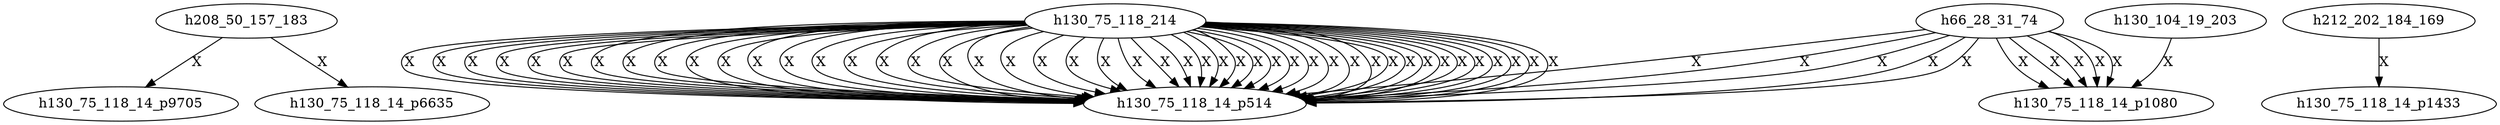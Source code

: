 digraph firewall {
	graph [fontsize=14, fontname="Times-Roman", fontcolor=black, color=black];
	node [label="\N", fontsize=14, fontname="Times-Roman", fontcolor=black, shape=ellipse, color=black];
	edge [fontsize=14, fontname="Times-Roman", fontcolor=black, color=black];
	graph [bb="0,0,3229,134"];
	h208_50_157_183 [pos="171,106", width="1.81", height="0.50"];
	h130_75_118_14_p9705 [pos="81,18", width="2.25", height="0.50"];
	h130_75_118_14_p6635 [pos="261,18", width="2.25", height="0.50"];
	h130_75_118_214 [pos="1389,106", width="1.75", height="0.50"];
	h130_75_118_14_p514 [pos="1509,18", width="2.14", height="0.50"];
	h130_104_19_203 [pos="2997,106", width="1.81", height="0.50"];
	h130_75_118_14_p1080 [pos="2877,18", width="2.25", height="0.50"];
	h66_28_31_74 [pos="2733,106", width="1.50", height="0.50"];
	h212_202_184_169 [pos="3148,106", width="1.89", height="0.50"];
	h130_75_118_14_p1433 [pos="3148,18", width="2.25", height="0.50"];
	h208_50_157_183 -> h130_75_118_14_p9705 [label=X, pos="e,99,36 153,89 139,75 121,57 106,43", lp="141,62"];
	h208_50_157_183 -> h130_75_118_14_p6635 [label=X, pos="e,243,36 189,89 203,75 221,57 236,43", lp="230,62"];
	h130_75_118_214 -> h130_75_118_14_p514 [label=X, pos="e,1432,19 1326,105 1161,102 729,92 707,70 703,64 703,59 707,54 732,27 1219,20 1422,19", lp="717,62"];
	h130_75_118_214 -> h130_75_118_14_p514 [label=X, pos="e,1434,23 1330,100 1292,94 1247,85 1235,70 1231,64 1231,59 1235,54 1247,40 1348,29 1424,24", lp="1245,62"];
	h130_75_118_214 -> h130_75_118_14_p514 [label=X, pos="e,1585,21 1451,104 1542,99 1700,89 1717,70 1722,64 1722,59 1717,54 1701,35 1645,26 1595,22", lp="1728,62"];
	h130_75_118_214 -> h130_75_118_14_p514 [label=X, pos="e,1586,19 1452,106 1645,104 2218,98 2245,70 2250,64 2250,59 2245,54 2196,2 1677,22 1605,20 1602,20 1599,20 1596,20", lp="2256,62"];
	h130_104_19_203 -> h130_75_118_14_p1080 [label=X, pos="e,2928,32 2989,88 2984,77 2975,63 2965,54 2957,47 2947,41 2937,36", lp="2985,62"];
	h66_28_31_74 -> h130_75_118_14_p1080 [label=X, pos="e,2860,36 2772,93 2787,87 2806,79 2821,70 2832,62 2843,53 2853,43", lp="2844,62"];
	h66_28_31_74 -> h130_75_118_14_p1080 [label=X, pos="e,2873,36 2785,101 2814,95 2829,94 2854,70 2861,63 2865,54 2869,46", lp="2869,62"];
	h66_28_31_74 -> h130_75_118_14_p1080 [label=X, pos="e,2882,36 2787,104 2830,98 2854,106 2879,70 2883,63 2884,54 2883,46", lp="2888,62"];
	h66_28_31_74 -> h130_75_118_14_p1080 [label=X, pos="e,2814,29 2742,88 2749,77 2759,63 2771,54 2785,43 2794,37 2805,33", lp="2777,62"];
	h66_28_31_74 -> h130_75_118_14_p1080 [label=X, pos="e,2827,32 2763,91 2770,85 2776,79 2787,70 2794,63 2795,60 2803,54 2810,48 2815,43 2819,39", lp="2809,62"];
	h130_75_118_214 -> h130_75_118_14_p514 [label=X, pos="e,1432,18 1326,105 1291,105 1247,104 1208,104 1178,103 1170,103 1139,102 1094,100 355,102 323,70 319,64 319,59 323,54 360,15 122\
9,20 1282,20 1328,19 1380,19 1422,18", lp="335,62"];
	h130_75_118_214 -> h130_75_118_14_p514 [label=X, pos="e,1432,18 1326,105 1301,105 1273,104 1247,104 1222,103 1216,102 1190,102 1123,99 1107,100 1039,98 995,96 984,95 939,94 908,92 39\
3,92 371,70 367,64 367,59 371,54 406,17 1232,20 1282,20 1328,19 1380,19 1422,18", lp="383,62"];
	h130_75_118_214 -> h130_75_118_14_p514 [label=X, pos="e,1432,18 1326,105 1304,105 1279,104 1256,104 1234,103 1229,102 1206,102 1174,100 945,93 912,92 886,91 880,91 853,90 829,89 436,\
87 419,70 415,64 415,59 419,54 453,19 1235,20 1282,20 1328,19 1380,19 1422,18", lp="433,62"];
	h130_75_118_214 -> h130_75_118_14_p514 [label=X, pos="e,1432,18 1326,105 1305,105 1280,104 1258,104 1237,103 1232,102 1210,102 1072,96 1037,96 898,90 881,89 876,88 858,88 832,86 826,\
87 799,86 781,85 480,83 467,70 463,64 463,59 467,54 490,30 1024,24 1056,24 1157,21 1182,21 1282,20 1328,19 1380,19 1422,18", lp="482,62"];
	h130_75_118_214 -> h130_75_118_14_p514 [label=X, pos="e,1432,18 1326,105 1305,105 1281,104 1259,104 1238,103 1233,102 1211,102 1144,99 976,93 908,90 880,88 872,87 843,86 843,85 756,8\
2 755,82 742,81 525,79 515,70 511,64 511,59 515,54 530,38 883,31 904,30 949,27 961,27 1005,26 1050,24 1061,24 1105,24 1145,23 12\
43,20 1282,20 1328,19 1380,19 1422,18", lp="533,62"];
	h130_75_118_214 -> h130_75_118_14_p514 [label=X, pos="e,1432,18 1326,105 1305,105 1281,104 1259,104 1239,103 1233,102 1212,102 1164,100 1152,99 1103,98 1062,96 1051,95 1009,94 969,92\
 959,92 918,90 888,88 881,87 850,86 850,85 564,70 563,70 559,64 559,59 563,54 572,45 771,38 783,38 796,37 800,36 812,36 826,35 8\
30,34 843,34 861,32 866,32 883,32 921,30 930,29 967,28 992,26 999,26 1023,26 1065,24 1169,23 1210,22 1243,21 1250,20 1282,20 132\
8,19 1380,19 1422,18", lp="600,62"];
	h130_75_118_214 -> h130_75_118_14_p514 [label=X, pos="e,1432,18 1326,105 1305,105 1281,104 1259,104 1239,103 1233,102 1212,102 1146,99 1130,98 1063,96 1042,95 1036,94 1014,94 972,92 \
961,92 918,90 891,88 884,87 856,86 841,85 837,84 821,84 807,83 803,82 788,82 729,77 715,75 655,72 653,71 613,71 611,70 607,64 60\
7,59 611,54 618,47 765,40 774,40 786,39 788,38 799,38 812,37 816,36 828,36 840,35 843,34 854,34 906,30 918,30 969,28 1003,26 101\
1,26 1044,26 1080,25 1090,24 1125,24 1134,23 1274,20 1282,20 1328,19 1380,19 1422,18", lp="661,62"];
	h130_75_118_214 -> h130_75_118_14_p514 [label=X, pos="e,1432,18 1326,105 1305,105 1281,104 1259,104 1239,103 1233,102 1212,102 1147,99 985,93 919,90 910,89 840,84 830,84 823,83 694,7\
5 688,70 684,64 684,59 688,54 699,41 708,48 724,46 756,40 835,36 866,34 914,30 926,29 973,28 1002,26 1010,26 1038,26 1118,23 113\
9,24 1218,22 1247,21 1254,20 1282,20 1308,19 1370,18 1422,18", lp="705,62"];
	h130_75_118_214 -> h130_75_118_14_p514 [label=X, pos="e,1432,20 1326,104 1275,101 766,81 755,70 751,64 751,59 755,54 767,41 1336,22 1422,20", lp="773,62"];
	h130_75_118_214 -> h130_75_118_14_p514 [label=X, pos="e,1432,19 1326,103 1321,103 1319,102 1312,102 1288,99 1281,99 1256,98 1250,97 808,74 803,70 799,64 799,59 803,54 814,42 1355,24 \
1370,24 1384,23 1388,23 1401,22 1410,21 1413,20 1422,20", lp="831,62"];
	h130_75_118_214 -> h130_75_118_14_p514 [label=X, pos="e,1432,20 1327,102 1323,101 1320,101 1313,100 1295,97 1291,97 1272,96 1270,95 854,72 851,70 847,64 847,59 851,54 852,53 1386,24 \
1386,24 1396,23 1399,22 1408,22 1414,21 1416,21 1422,20", lp="882,62"];
	h130_75_118_214 -> h130_75_118_14_p514 [label=X, pos="e,1432,20 1328,102 1325,101 1322,100 1318,100 1310,98 1282,94 1281,94 1270,92 1267,92 1254,92 1253,91 900,70 899,70 895,64 895,5\
9 899,54 900,53 1216,36 1217,36 1278,32 1293,32 1353,28 1372,26 1376,25 1394,24 1407,22 1411,21 1422,21", lp="933,62"];
	h130_75_118_214 -> h130_75_118_14_p514 [label=X, pos="e,1432,20 1328,101 1318,99 1304,96 1301,96 1291,94 1289,93 1278,92 1273,91 1271,90 1265,90 1254,88 1251,88 1239,88 1182,84 1168,\
83 1110,80 1110,80 947,70 947,70 943,64 943,59 947,54 948,53 1256,36 1256,36 1270,35 1273,34 1286,34 1299,33 1302,33 1314,32 133\
4,30 1339,29 1358,28 1377,26 1382,26 1400,24 1410,23 1415,22 1422,21", lp="980,62"];
	h130_75_118_214 -> h130_75_118_14_p514 [label=X, pos="e,1432,20 1328,102 1307,97 1299,92 1272,88 1166,70 1138,78 1029,72 1026,71 998,72 995,70 991,64 991,59 995,54 997,52 1157,44 115\
9,44 1210,40 1222,39 1272,36 1296,34 1301,34 1324,32 1360,28 1368,28 1403,24 1412,23 1416,22 1422,21", lp="1019,62"];
	h130_75_118_214 -> h130_75_118_14_p514 [label=X, pos="e,1432,20 1328,102 1306,97 1272,86 1256,84 1247,81 1244,81 1234,80 1210,75 1204,73 1178,72 1175,71 1046,72 1043,70 1039,64 1039,\
59 1043,54 1047,50 1129,48 1133,48 1254,39 1285,39 1404,24 1413,23 1417,22 1422,21", lp="1117,62"];
	h130_75_118_214 -> h130_75_118_14_p514 [label=X, pos="e,1432,20 1328,101 1309,97 1282,88 1268,86 1247,80 1241,78 1219,74 1214,72 1213,72 1207,72 1204,71 1094,72 1091,70 1087,64 1087,\
59 1091,54 1095,50 1171,48 1175,48 1278,39 1304,37 1405,24 1413,23 1417,22 1422,21", lp="1156,62"];
	h130_75_118_214 -> h130_75_118_14_p514 [label=X, pos="e,1432,20 1329,101 1307,94 1234,73 1222,72 1218,71 1143,73 1139,70 1135,64 1135,59 1139,54 1140,52 1239,44 1240,44 1264,41 1269,\
40 1292,38 1343,31 1356,31 1406,24 1414,23 1417,22 1422,21", lp="1168,62"];
	h130_75_118_214 -> h130_75_118_14_p514 [label=X, pos="e,1432,20 1328,101 1301,93 1238,74 1227,72 1225,71 1218,71 1216,70 1212,64 1212,59 1216,54 1224,44 1260,43 1272,42 1332,32 1347,\
32 1406,24 1414,23 1417,22 1422,21", lp="1233,62"];
	h130_75_118_214 -> h130_75_118_14_p514 [label=X, pos="e,1437,25 1334,97 1299,89 1264,76 1283,54 1292,43 1367,32 1427,26", lp="1289,62"];
	h130_75_118_214 -> h130_75_118_14_p514 [label=X, pos="e,1442,27 1354,91 1336,81 1320,68 1331,54 1338,46 1387,36 1432,29", lp="1338,62"];
	h130_75_118_214 -> h130_75_118_14_p514 [label=X, pos="e,1445,28 1379,88 1375,77 1372,63 1379,54 1387,44 1410,36 1435,30", lp="1385,62"];
	h130_75_118_214 -> h130_75_118_14_p514 [label=X, pos="e,1464,33 1399,88 1405,77 1415,63 1427,54 1435,47 1445,42 1455,37", lp="1433,62"];
	h130_75_118_214 -> h130_75_118_14_p514 [label=X, pos="e,1492,36 1423,91 1447,77 1469,58 1484,43", lp="1478,62"];
	h130_75_118_214 -> h130_75_118_14_p514 [label=X, pos="e,1505,36 1445,98 1462,93 1473,87 1488,70 1494,63 1499,54 1502,46", lp="1505,62"];
	h130_75_118_214 -> h130_75_118_14_p514 [label=X, pos="e,1517,36 1451,102 1481,95 1498,97 1515,70 1520,63 1520,54 1519,46", lp="1527,62"];
	h130_75_118_214 -> h130_75_118_14_p514 [label=X, pos="e,1535,35 1452,104 1453,104 1453,104 1454,104 1494,99 1517,104 1537,70 1543,60 1544,51 1540,44", lp="1550,62"];
	h130_75_118_214 -> h130_75_118_14_p514 [label=X, pos="e,1556,32 1452,105 1458,104 1463,104 1466,104 1479,102 1482,102 1493,100 1526,94 1543,97 1560,70 1567,59 1567,49 1562,40", lp="1573,62"];
	h130_75_118_214 -> h130_75_118_14_p514 [label=X, pos="e,1574,28 1452,105 1461,104 1468,104 1472,104 1498,101 1570,91 1583,70 1591,57 1589,45 1581,35", lp="1596,62"];
	h130_75_118_214 -> h130_75_118_14_p514 [label=X, pos="e,1586,19 1452,105 1464,105 1476,104 1488,104 1545,102 1704,114 1738,70 1764,36 1703,39 1692,36 1684,33 1666,29 1661,28 1658,27 \
1657,26 1652,26 1632,22 1627,21 1605,20 1603,20 1600,20 1596,19", lp="1752,62"];
	h130_75_118_214 -> h130_75_118_14_p514 [label=X, pos="e,1586,18 1452,105 1488,105 1529,105 1547,104 1581,102 1589,102 1622,100 1631,99 1633,98 1641,98 1658,96 1662,96 1677,94 1688,92\
 1691,90 1701,88 1725,81 1760,73 1762,70 1767,64 1766,60 1762,54 1752,36 1740,40 1719,36 1692,30 1686,28 1658,24 1646,21 1643,20\
 1630,20 1626,19 1613,19 1596,18", lp="1773,62"];
	h130_75_118_214 -> h130_75_118_14_p514 [label=X, pos="e,1586,18 1452,106 1500,105 1560,105 1585,104 1597,103 1600,102 1611,102 1633,100 1639,100 1660,98 1674,96 1677,96 1690,94 1732,\
85 1757,103 1783,70 1788,64 1787,60 1783,54 1771,34 1758,38 1734,34 1709,29 1702,28 1676,24 1665,22 1663,20 1651,20 1645,19 1622\
,19 1596,18", lp="1794,62"];
	h130_75_118_214 -> h130_75_118_14_p514 [label=X, pos="e,1586,18 1452,106 1503,105 1572,105 1599,104 1616,103 1620,103 1636,102 1667,99 1675,99 1705,94 1750,86 1777,106 1804,70 1809,6\
4 1808,60 1804,54 1791,32 1777,35 1751,32 1720,27 1713,26 1681,22 1674,21 1672,20 1664,20 1657,19 1628,19 1596,18", lp="1815,62"];
	h130_75_118_214 -> h130_75_118_14_p514 [label=X, pos="e,1586,18 1452,106 1509,105 1587,105 1618,104 1635,103 1640,103 1656,102 1692,98 1701,97 1736,92 1777,86 1801,102 1825,70 1830,6\
4 1829,60 1825,54 1811,30 1796,33 1769,30 1733,25 1724,22 1687,20 1678,19 1637,18 1596,18", lp="1836,62"];
	h130_75_118_214 -> h130_75_118_14_p514 [label=X, pos="e,1586,18 1452,106 1514,105 1603,105 1638,104 1657,103 1661,103 1679,102 1688,101 1690,100 1697,100 1705,99 1707,99 1714,98 1737\
,94 1742,93 1764,90 1802,83 1824,100 1846,70 1851,64 1850,60 1846,54 1832,29 1817,31 1788,28 1754,23 1746,21 1711,20 1700,19 164\
6,18 1596,18", lp="1857,62"];
	h130_75_118_214 -> h130_75_118_14_p514 [label=X, pos="e,1586,18 1452,106 1526,105 1640,105 1659,104 1673,103 1676,103 1689,102 1707,100 1712,100 1729,98 1751,95 1757,93 1778,90 1819,\
83 1843,102 1867,70 1887,44 1841,31 1808,26 1783,21 1776,21 1750,20 1735,19 1659,18 1596,18", lp="1880,62"];
	h130_75_118_214 -> h130_75_118_14_p514 [label=X, pos="e,1586,18 1452,106 1530,105 1654,105 1675,104 1706,102 1713,102 1743,98 1772,94 1779,92 1806,88 1844,81 1867,100 1890,70 1915,38\
 1852,30 1812,24 1798,21 1795,20 1780,20 1762,19 1668,18 1596,18", lp="1903,62"];
	h130_75_118_214 -> h130_75_118_14_p514 [label=X, pos="e,1586,18 1452,106 1538,105 1682,105 1706,104 1731,102 1738,101 1762,98 1799,93 1808,90 1844,84 1863,80 1913,70 1913,70 1941,36 \
1871,31 1828,24 1818,22 1815,20 1804,20 1794,19 1680,18 1596,18", lp="1927,62"];
	h130_75_118_214 -> h130_75_118_14_p514 [label=X, pos="e,1586,18 1452,106 1541,105 1694,105 1719,104 1757,101 1767,99 1804,94 1864,84 1899,116 1937,70 1967,35 1891,31 1846,24 1834,21 \
1830,20 1817,20 1806,19 1684,18 1596,18", lp="1952,62"];
	h130_75_118_214 -> h130_75_118_14_p514 [label=X, pos="e,1586,18 1452,106 1546,105 1719,105 1781,104 1839,102 1854,101 1911,100 1966,98 1980,98 2034,96 2080,93 2092,93 2137,90 2195,85\
 2231,115 2266,70 2311,13 2185,23 2113,20 2089,18 1758,18 1596,18", lp="2282,62"];
	h130_75_118_214 -> h130_75_118_14_p514 [label=X, pos="e,1586,18 1452,106 1559,105 1773,105 1847,104 1904,102 1918,101 1973,100 2024,98 2036,98 2086,96 2133,93 2263,105 2292,70 2313,4\
5 2272,23 2240,20 2232,18 1789,18 1596,18", lp="2305,62"];
	h130_75_118_214 -> h130_75_118_14_p514 [label=X, pos="e,1586,18 1452,106 1582,106 1867,105 1911,104 1964,103 1978,101 2030,100 2077,98 2088,98 2134,96 2216,91 2266,134 2315,70 2337,4\
1 2288,25 2253,20 2245,18 1791,18 1596,18", lp="2328,62"];
	h66_28_31_74 -> h130_75_118_14_p514 [label=X, pos="e,1586,18 2685,98 2644,91 2583,80 2531,70 2421,49 2395,31 2283,20 2275,18 1797,18 1596,18", lp="2549,62"];
	h66_28_31_74 -> h130_75_118_14_p514 [label=X, pos="e,1586,18 2687,96 2649,88 2599,77 2579,70 2564,64 2562,58 2547,54 2457,26 2432,36 2339,24 2324,21 2320,20 2304,20 2286,18 1799,1\
8 1596,18", lp="2593,62"];
	h66_28_31_74 -> h130_75_118_14_p514 [label=X, pos="e,1586,18 2693,94 2673,87 2648,79 2627,70 2612,63 2610,59 2595,54 2539,35 2523,38 2466,30 2407,20 2391,21 2330,20 2295,18 1801,1\
8 1596,18", lp="2639,62"];
	h130_75_118_214 -> h130_75_118_14_p514 [label=X, pos="e,1586,18 1452,106 1592,106 1921,105 1971,104 2057,102 2079,100 2164,96 2243,91 2290,131 2338,70 2362,39 2306,25 2267,20 2259,18\
 1794,18 1596,18", lp="2351,62"];
	h66_28_31_74 -> h130_75_118_14_p514 [label=X, pos="e,1586,18 2708,90 2686,76 2656,58 2643,54 2552,21 2524,30 2429,22 2416,20 2413,20 2399,20 2360,18 1812,18 1596,18", lp="2682,62"];
	h66_28_31_74 -> h130_75_118_14_p514 [label=X, pos="e,1586,18 2723,88 2716,77 2704,62 2691,54 2613,6 2580,22 2489,20 2446,18 1828,18 1596,18", lp="2716,62"];
	h212_202_184_169 -> h130_75_118_14_p1433 [label=X, pos="e,3148,36 3148,88 3148,76 3148,60 3148,46", lp="3154,62"];
}
